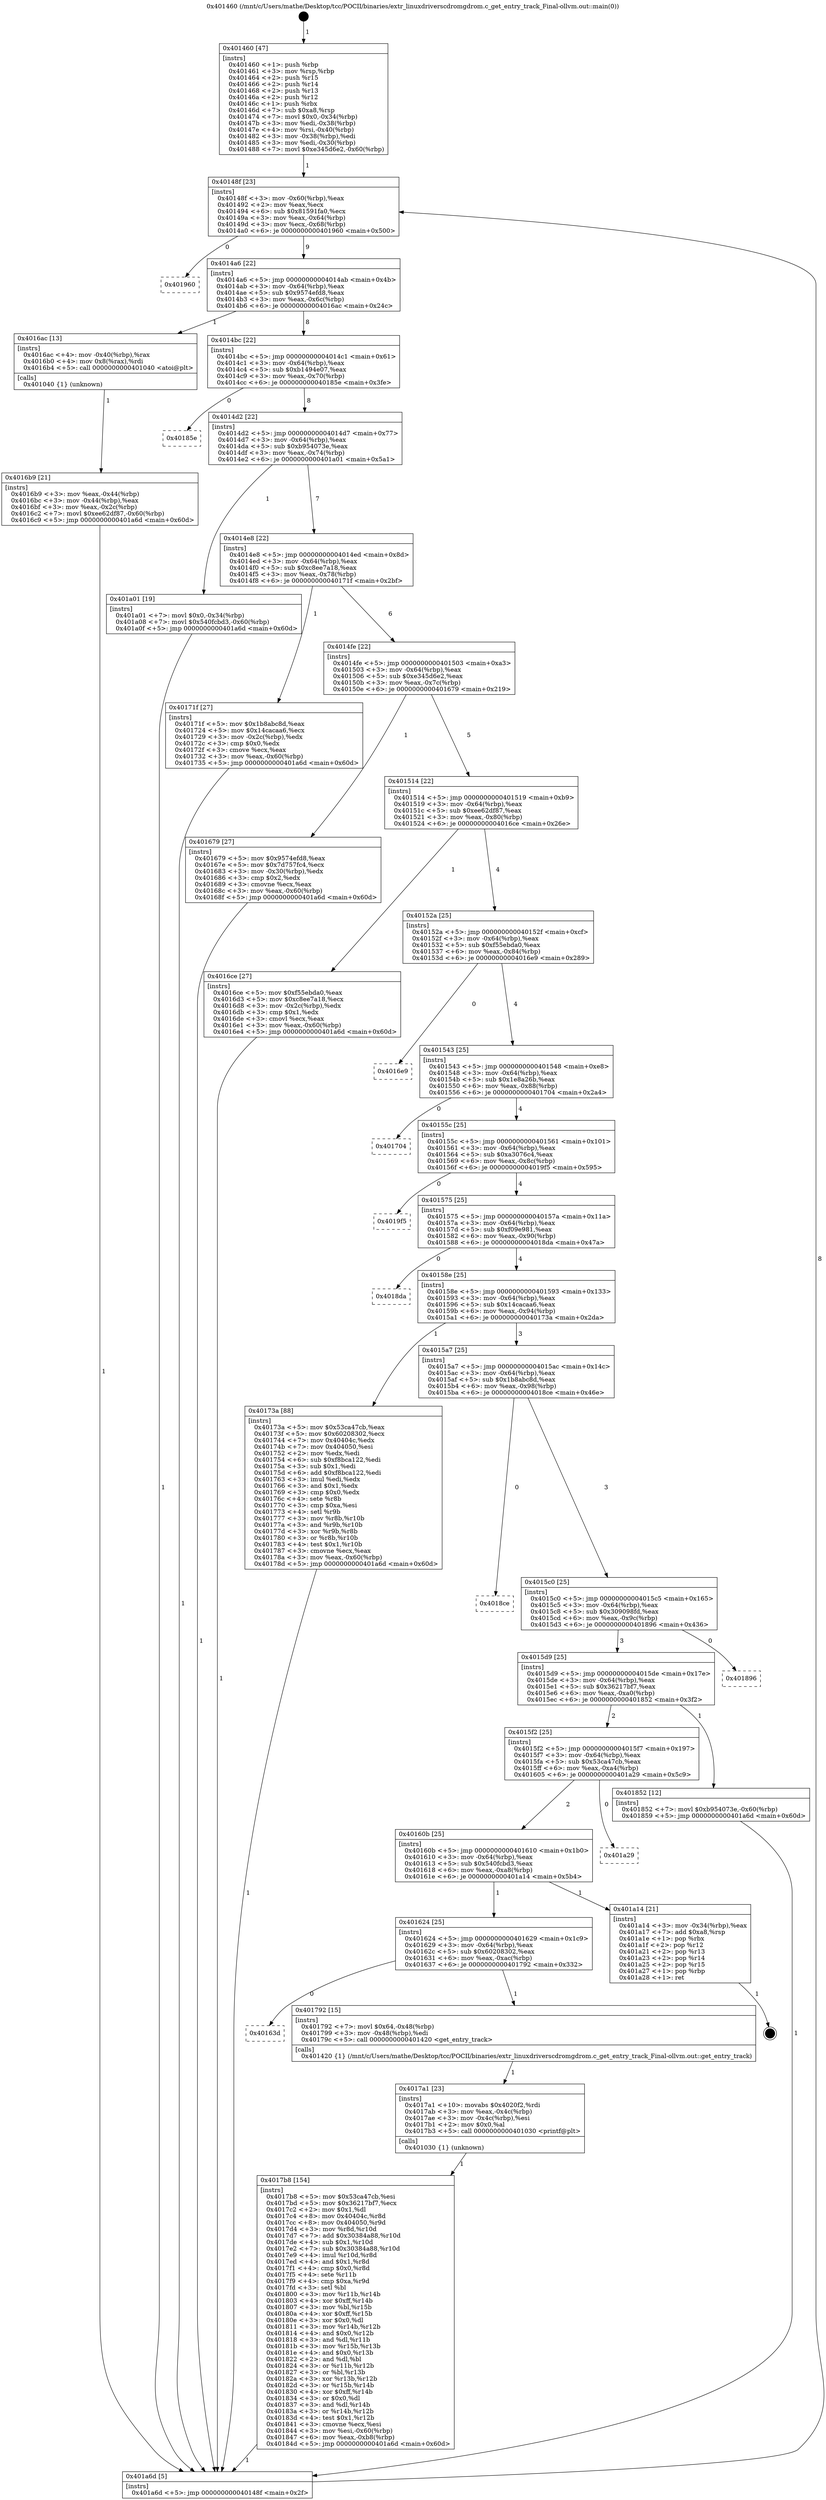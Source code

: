 digraph "0x401460" {
  label = "0x401460 (/mnt/c/Users/mathe/Desktop/tcc/POCII/binaries/extr_linuxdriverscdromgdrom.c_get_entry_track_Final-ollvm.out::main(0))"
  labelloc = "t"
  node[shape=record]

  Entry [label="",width=0.3,height=0.3,shape=circle,fillcolor=black,style=filled]
  "0x40148f" [label="{
     0x40148f [23]\l
     | [instrs]\l
     &nbsp;&nbsp;0x40148f \<+3\>: mov -0x60(%rbp),%eax\l
     &nbsp;&nbsp;0x401492 \<+2\>: mov %eax,%ecx\l
     &nbsp;&nbsp;0x401494 \<+6\>: sub $0x81591fa0,%ecx\l
     &nbsp;&nbsp;0x40149a \<+3\>: mov %eax,-0x64(%rbp)\l
     &nbsp;&nbsp;0x40149d \<+3\>: mov %ecx,-0x68(%rbp)\l
     &nbsp;&nbsp;0x4014a0 \<+6\>: je 0000000000401960 \<main+0x500\>\l
  }"]
  "0x401960" [label="{
     0x401960\l
  }", style=dashed]
  "0x4014a6" [label="{
     0x4014a6 [22]\l
     | [instrs]\l
     &nbsp;&nbsp;0x4014a6 \<+5\>: jmp 00000000004014ab \<main+0x4b\>\l
     &nbsp;&nbsp;0x4014ab \<+3\>: mov -0x64(%rbp),%eax\l
     &nbsp;&nbsp;0x4014ae \<+5\>: sub $0x9574efd8,%eax\l
     &nbsp;&nbsp;0x4014b3 \<+3\>: mov %eax,-0x6c(%rbp)\l
     &nbsp;&nbsp;0x4014b6 \<+6\>: je 00000000004016ac \<main+0x24c\>\l
  }"]
  Exit [label="",width=0.3,height=0.3,shape=circle,fillcolor=black,style=filled,peripheries=2]
  "0x4016ac" [label="{
     0x4016ac [13]\l
     | [instrs]\l
     &nbsp;&nbsp;0x4016ac \<+4\>: mov -0x40(%rbp),%rax\l
     &nbsp;&nbsp;0x4016b0 \<+4\>: mov 0x8(%rax),%rdi\l
     &nbsp;&nbsp;0x4016b4 \<+5\>: call 0000000000401040 \<atoi@plt\>\l
     | [calls]\l
     &nbsp;&nbsp;0x401040 \{1\} (unknown)\l
  }"]
  "0x4014bc" [label="{
     0x4014bc [22]\l
     | [instrs]\l
     &nbsp;&nbsp;0x4014bc \<+5\>: jmp 00000000004014c1 \<main+0x61\>\l
     &nbsp;&nbsp;0x4014c1 \<+3\>: mov -0x64(%rbp),%eax\l
     &nbsp;&nbsp;0x4014c4 \<+5\>: sub $0xb1494e07,%eax\l
     &nbsp;&nbsp;0x4014c9 \<+3\>: mov %eax,-0x70(%rbp)\l
     &nbsp;&nbsp;0x4014cc \<+6\>: je 000000000040185e \<main+0x3fe\>\l
  }"]
  "0x4017b8" [label="{
     0x4017b8 [154]\l
     | [instrs]\l
     &nbsp;&nbsp;0x4017b8 \<+5\>: mov $0x53ca47cb,%esi\l
     &nbsp;&nbsp;0x4017bd \<+5\>: mov $0x36217bf7,%ecx\l
     &nbsp;&nbsp;0x4017c2 \<+2\>: mov $0x1,%dl\l
     &nbsp;&nbsp;0x4017c4 \<+8\>: mov 0x40404c,%r8d\l
     &nbsp;&nbsp;0x4017cc \<+8\>: mov 0x404050,%r9d\l
     &nbsp;&nbsp;0x4017d4 \<+3\>: mov %r8d,%r10d\l
     &nbsp;&nbsp;0x4017d7 \<+7\>: add $0x30384a88,%r10d\l
     &nbsp;&nbsp;0x4017de \<+4\>: sub $0x1,%r10d\l
     &nbsp;&nbsp;0x4017e2 \<+7\>: sub $0x30384a88,%r10d\l
     &nbsp;&nbsp;0x4017e9 \<+4\>: imul %r10d,%r8d\l
     &nbsp;&nbsp;0x4017ed \<+4\>: and $0x1,%r8d\l
     &nbsp;&nbsp;0x4017f1 \<+4\>: cmp $0x0,%r8d\l
     &nbsp;&nbsp;0x4017f5 \<+4\>: sete %r11b\l
     &nbsp;&nbsp;0x4017f9 \<+4\>: cmp $0xa,%r9d\l
     &nbsp;&nbsp;0x4017fd \<+3\>: setl %bl\l
     &nbsp;&nbsp;0x401800 \<+3\>: mov %r11b,%r14b\l
     &nbsp;&nbsp;0x401803 \<+4\>: xor $0xff,%r14b\l
     &nbsp;&nbsp;0x401807 \<+3\>: mov %bl,%r15b\l
     &nbsp;&nbsp;0x40180a \<+4\>: xor $0xff,%r15b\l
     &nbsp;&nbsp;0x40180e \<+3\>: xor $0x0,%dl\l
     &nbsp;&nbsp;0x401811 \<+3\>: mov %r14b,%r12b\l
     &nbsp;&nbsp;0x401814 \<+4\>: and $0x0,%r12b\l
     &nbsp;&nbsp;0x401818 \<+3\>: and %dl,%r11b\l
     &nbsp;&nbsp;0x40181b \<+3\>: mov %r15b,%r13b\l
     &nbsp;&nbsp;0x40181e \<+4\>: and $0x0,%r13b\l
     &nbsp;&nbsp;0x401822 \<+2\>: and %dl,%bl\l
     &nbsp;&nbsp;0x401824 \<+3\>: or %r11b,%r12b\l
     &nbsp;&nbsp;0x401827 \<+3\>: or %bl,%r13b\l
     &nbsp;&nbsp;0x40182a \<+3\>: xor %r13b,%r12b\l
     &nbsp;&nbsp;0x40182d \<+3\>: or %r15b,%r14b\l
     &nbsp;&nbsp;0x401830 \<+4\>: xor $0xff,%r14b\l
     &nbsp;&nbsp;0x401834 \<+3\>: or $0x0,%dl\l
     &nbsp;&nbsp;0x401837 \<+3\>: and %dl,%r14b\l
     &nbsp;&nbsp;0x40183a \<+3\>: or %r14b,%r12b\l
     &nbsp;&nbsp;0x40183d \<+4\>: test $0x1,%r12b\l
     &nbsp;&nbsp;0x401841 \<+3\>: cmovne %ecx,%esi\l
     &nbsp;&nbsp;0x401844 \<+3\>: mov %esi,-0x60(%rbp)\l
     &nbsp;&nbsp;0x401847 \<+6\>: mov %eax,-0xb8(%rbp)\l
     &nbsp;&nbsp;0x40184d \<+5\>: jmp 0000000000401a6d \<main+0x60d\>\l
  }"]
  "0x40185e" [label="{
     0x40185e\l
  }", style=dashed]
  "0x4014d2" [label="{
     0x4014d2 [22]\l
     | [instrs]\l
     &nbsp;&nbsp;0x4014d2 \<+5\>: jmp 00000000004014d7 \<main+0x77\>\l
     &nbsp;&nbsp;0x4014d7 \<+3\>: mov -0x64(%rbp),%eax\l
     &nbsp;&nbsp;0x4014da \<+5\>: sub $0xb954073e,%eax\l
     &nbsp;&nbsp;0x4014df \<+3\>: mov %eax,-0x74(%rbp)\l
     &nbsp;&nbsp;0x4014e2 \<+6\>: je 0000000000401a01 \<main+0x5a1\>\l
  }"]
  "0x4017a1" [label="{
     0x4017a1 [23]\l
     | [instrs]\l
     &nbsp;&nbsp;0x4017a1 \<+10\>: movabs $0x4020f2,%rdi\l
     &nbsp;&nbsp;0x4017ab \<+3\>: mov %eax,-0x4c(%rbp)\l
     &nbsp;&nbsp;0x4017ae \<+3\>: mov -0x4c(%rbp),%esi\l
     &nbsp;&nbsp;0x4017b1 \<+2\>: mov $0x0,%al\l
     &nbsp;&nbsp;0x4017b3 \<+5\>: call 0000000000401030 \<printf@plt\>\l
     | [calls]\l
     &nbsp;&nbsp;0x401030 \{1\} (unknown)\l
  }"]
  "0x401a01" [label="{
     0x401a01 [19]\l
     | [instrs]\l
     &nbsp;&nbsp;0x401a01 \<+7\>: movl $0x0,-0x34(%rbp)\l
     &nbsp;&nbsp;0x401a08 \<+7\>: movl $0x540fcbd3,-0x60(%rbp)\l
     &nbsp;&nbsp;0x401a0f \<+5\>: jmp 0000000000401a6d \<main+0x60d\>\l
  }"]
  "0x4014e8" [label="{
     0x4014e8 [22]\l
     | [instrs]\l
     &nbsp;&nbsp;0x4014e8 \<+5\>: jmp 00000000004014ed \<main+0x8d\>\l
     &nbsp;&nbsp;0x4014ed \<+3\>: mov -0x64(%rbp),%eax\l
     &nbsp;&nbsp;0x4014f0 \<+5\>: sub $0xc8ee7a18,%eax\l
     &nbsp;&nbsp;0x4014f5 \<+3\>: mov %eax,-0x78(%rbp)\l
     &nbsp;&nbsp;0x4014f8 \<+6\>: je 000000000040171f \<main+0x2bf\>\l
  }"]
  "0x40163d" [label="{
     0x40163d\l
  }", style=dashed]
  "0x40171f" [label="{
     0x40171f [27]\l
     | [instrs]\l
     &nbsp;&nbsp;0x40171f \<+5\>: mov $0x1b8abc8d,%eax\l
     &nbsp;&nbsp;0x401724 \<+5\>: mov $0x14cacaa6,%ecx\l
     &nbsp;&nbsp;0x401729 \<+3\>: mov -0x2c(%rbp),%edx\l
     &nbsp;&nbsp;0x40172c \<+3\>: cmp $0x0,%edx\l
     &nbsp;&nbsp;0x40172f \<+3\>: cmove %ecx,%eax\l
     &nbsp;&nbsp;0x401732 \<+3\>: mov %eax,-0x60(%rbp)\l
     &nbsp;&nbsp;0x401735 \<+5\>: jmp 0000000000401a6d \<main+0x60d\>\l
  }"]
  "0x4014fe" [label="{
     0x4014fe [22]\l
     | [instrs]\l
     &nbsp;&nbsp;0x4014fe \<+5\>: jmp 0000000000401503 \<main+0xa3\>\l
     &nbsp;&nbsp;0x401503 \<+3\>: mov -0x64(%rbp),%eax\l
     &nbsp;&nbsp;0x401506 \<+5\>: sub $0xe345d6e2,%eax\l
     &nbsp;&nbsp;0x40150b \<+3\>: mov %eax,-0x7c(%rbp)\l
     &nbsp;&nbsp;0x40150e \<+6\>: je 0000000000401679 \<main+0x219\>\l
  }"]
  "0x401792" [label="{
     0x401792 [15]\l
     | [instrs]\l
     &nbsp;&nbsp;0x401792 \<+7\>: movl $0x64,-0x48(%rbp)\l
     &nbsp;&nbsp;0x401799 \<+3\>: mov -0x48(%rbp),%edi\l
     &nbsp;&nbsp;0x40179c \<+5\>: call 0000000000401420 \<get_entry_track\>\l
     | [calls]\l
     &nbsp;&nbsp;0x401420 \{1\} (/mnt/c/Users/mathe/Desktop/tcc/POCII/binaries/extr_linuxdriverscdromgdrom.c_get_entry_track_Final-ollvm.out::get_entry_track)\l
  }"]
  "0x401679" [label="{
     0x401679 [27]\l
     | [instrs]\l
     &nbsp;&nbsp;0x401679 \<+5\>: mov $0x9574efd8,%eax\l
     &nbsp;&nbsp;0x40167e \<+5\>: mov $0x7d757fc4,%ecx\l
     &nbsp;&nbsp;0x401683 \<+3\>: mov -0x30(%rbp),%edx\l
     &nbsp;&nbsp;0x401686 \<+3\>: cmp $0x2,%edx\l
     &nbsp;&nbsp;0x401689 \<+3\>: cmovne %ecx,%eax\l
     &nbsp;&nbsp;0x40168c \<+3\>: mov %eax,-0x60(%rbp)\l
     &nbsp;&nbsp;0x40168f \<+5\>: jmp 0000000000401a6d \<main+0x60d\>\l
  }"]
  "0x401514" [label="{
     0x401514 [22]\l
     | [instrs]\l
     &nbsp;&nbsp;0x401514 \<+5\>: jmp 0000000000401519 \<main+0xb9\>\l
     &nbsp;&nbsp;0x401519 \<+3\>: mov -0x64(%rbp),%eax\l
     &nbsp;&nbsp;0x40151c \<+5\>: sub $0xee62df87,%eax\l
     &nbsp;&nbsp;0x401521 \<+3\>: mov %eax,-0x80(%rbp)\l
     &nbsp;&nbsp;0x401524 \<+6\>: je 00000000004016ce \<main+0x26e\>\l
  }"]
  "0x401a6d" [label="{
     0x401a6d [5]\l
     | [instrs]\l
     &nbsp;&nbsp;0x401a6d \<+5\>: jmp 000000000040148f \<main+0x2f\>\l
  }"]
  "0x401460" [label="{
     0x401460 [47]\l
     | [instrs]\l
     &nbsp;&nbsp;0x401460 \<+1\>: push %rbp\l
     &nbsp;&nbsp;0x401461 \<+3\>: mov %rsp,%rbp\l
     &nbsp;&nbsp;0x401464 \<+2\>: push %r15\l
     &nbsp;&nbsp;0x401466 \<+2\>: push %r14\l
     &nbsp;&nbsp;0x401468 \<+2\>: push %r13\l
     &nbsp;&nbsp;0x40146a \<+2\>: push %r12\l
     &nbsp;&nbsp;0x40146c \<+1\>: push %rbx\l
     &nbsp;&nbsp;0x40146d \<+7\>: sub $0xa8,%rsp\l
     &nbsp;&nbsp;0x401474 \<+7\>: movl $0x0,-0x34(%rbp)\l
     &nbsp;&nbsp;0x40147b \<+3\>: mov %edi,-0x38(%rbp)\l
     &nbsp;&nbsp;0x40147e \<+4\>: mov %rsi,-0x40(%rbp)\l
     &nbsp;&nbsp;0x401482 \<+3\>: mov -0x38(%rbp),%edi\l
     &nbsp;&nbsp;0x401485 \<+3\>: mov %edi,-0x30(%rbp)\l
     &nbsp;&nbsp;0x401488 \<+7\>: movl $0xe345d6e2,-0x60(%rbp)\l
  }"]
  "0x4016b9" [label="{
     0x4016b9 [21]\l
     | [instrs]\l
     &nbsp;&nbsp;0x4016b9 \<+3\>: mov %eax,-0x44(%rbp)\l
     &nbsp;&nbsp;0x4016bc \<+3\>: mov -0x44(%rbp),%eax\l
     &nbsp;&nbsp;0x4016bf \<+3\>: mov %eax,-0x2c(%rbp)\l
     &nbsp;&nbsp;0x4016c2 \<+7\>: movl $0xee62df87,-0x60(%rbp)\l
     &nbsp;&nbsp;0x4016c9 \<+5\>: jmp 0000000000401a6d \<main+0x60d\>\l
  }"]
  "0x401624" [label="{
     0x401624 [25]\l
     | [instrs]\l
     &nbsp;&nbsp;0x401624 \<+5\>: jmp 0000000000401629 \<main+0x1c9\>\l
     &nbsp;&nbsp;0x401629 \<+3\>: mov -0x64(%rbp),%eax\l
     &nbsp;&nbsp;0x40162c \<+5\>: sub $0x60208302,%eax\l
     &nbsp;&nbsp;0x401631 \<+6\>: mov %eax,-0xac(%rbp)\l
     &nbsp;&nbsp;0x401637 \<+6\>: je 0000000000401792 \<main+0x332\>\l
  }"]
  "0x4016ce" [label="{
     0x4016ce [27]\l
     | [instrs]\l
     &nbsp;&nbsp;0x4016ce \<+5\>: mov $0xf55ebda0,%eax\l
     &nbsp;&nbsp;0x4016d3 \<+5\>: mov $0xc8ee7a18,%ecx\l
     &nbsp;&nbsp;0x4016d8 \<+3\>: mov -0x2c(%rbp),%edx\l
     &nbsp;&nbsp;0x4016db \<+3\>: cmp $0x1,%edx\l
     &nbsp;&nbsp;0x4016de \<+3\>: cmovl %ecx,%eax\l
     &nbsp;&nbsp;0x4016e1 \<+3\>: mov %eax,-0x60(%rbp)\l
     &nbsp;&nbsp;0x4016e4 \<+5\>: jmp 0000000000401a6d \<main+0x60d\>\l
  }"]
  "0x40152a" [label="{
     0x40152a [25]\l
     | [instrs]\l
     &nbsp;&nbsp;0x40152a \<+5\>: jmp 000000000040152f \<main+0xcf\>\l
     &nbsp;&nbsp;0x40152f \<+3\>: mov -0x64(%rbp),%eax\l
     &nbsp;&nbsp;0x401532 \<+5\>: sub $0xf55ebda0,%eax\l
     &nbsp;&nbsp;0x401537 \<+6\>: mov %eax,-0x84(%rbp)\l
     &nbsp;&nbsp;0x40153d \<+6\>: je 00000000004016e9 \<main+0x289\>\l
  }"]
  "0x401a14" [label="{
     0x401a14 [21]\l
     | [instrs]\l
     &nbsp;&nbsp;0x401a14 \<+3\>: mov -0x34(%rbp),%eax\l
     &nbsp;&nbsp;0x401a17 \<+7\>: add $0xa8,%rsp\l
     &nbsp;&nbsp;0x401a1e \<+1\>: pop %rbx\l
     &nbsp;&nbsp;0x401a1f \<+2\>: pop %r12\l
     &nbsp;&nbsp;0x401a21 \<+2\>: pop %r13\l
     &nbsp;&nbsp;0x401a23 \<+2\>: pop %r14\l
     &nbsp;&nbsp;0x401a25 \<+2\>: pop %r15\l
     &nbsp;&nbsp;0x401a27 \<+1\>: pop %rbp\l
     &nbsp;&nbsp;0x401a28 \<+1\>: ret\l
  }"]
  "0x4016e9" [label="{
     0x4016e9\l
  }", style=dashed]
  "0x401543" [label="{
     0x401543 [25]\l
     | [instrs]\l
     &nbsp;&nbsp;0x401543 \<+5\>: jmp 0000000000401548 \<main+0xe8\>\l
     &nbsp;&nbsp;0x401548 \<+3\>: mov -0x64(%rbp),%eax\l
     &nbsp;&nbsp;0x40154b \<+5\>: sub $0x1e8a26b,%eax\l
     &nbsp;&nbsp;0x401550 \<+6\>: mov %eax,-0x88(%rbp)\l
     &nbsp;&nbsp;0x401556 \<+6\>: je 0000000000401704 \<main+0x2a4\>\l
  }"]
  "0x40160b" [label="{
     0x40160b [25]\l
     | [instrs]\l
     &nbsp;&nbsp;0x40160b \<+5\>: jmp 0000000000401610 \<main+0x1b0\>\l
     &nbsp;&nbsp;0x401610 \<+3\>: mov -0x64(%rbp),%eax\l
     &nbsp;&nbsp;0x401613 \<+5\>: sub $0x540fcbd3,%eax\l
     &nbsp;&nbsp;0x401618 \<+6\>: mov %eax,-0xa8(%rbp)\l
     &nbsp;&nbsp;0x40161e \<+6\>: je 0000000000401a14 \<main+0x5b4\>\l
  }"]
  "0x401704" [label="{
     0x401704\l
  }", style=dashed]
  "0x40155c" [label="{
     0x40155c [25]\l
     | [instrs]\l
     &nbsp;&nbsp;0x40155c \<+5\>: jmp 0000000000401561 \<main+0x101\>\l
     &nbsp;&nbsp;0x401561 \<+3\>: mov -0x64(%rbp),%eax\l
     &nbsp;&nbsp;0x401564 \<+5\>: sub $0xa3076c4,%eax\l
     &nbsp;&nbsp;0x401569 \<+6\>: mov %eax,-0x8c(%rbp)\l
     &nbsp;&nbsp;0x40156f \<+6\>: je 00000000004019f5 \<main+0x595\>\l
  }"]
  "0x401a29" [label="{
     0x401a29\l
  }", style=dashed]
  "0x4019f5" [label="{
     0x4019f5\l
  }", style=dashed]
  "0x401575" [label="{
     0x401575 [25]\l
     | [instrs]\l
     &nbsp;&nbsp;0x401575 \<+5\>: jmp 000000000040157a \<main+0x11a\>\l
     &nbsp;&nbsp;0x40157a \<+3\>: mov -0x64(%rbp),%eax\l
     &nbsp;&nbsp;0x40157d \<+5\>: sub $0xf09e981,%eax\l
     &nbsp;&nbsp;0x401582 \<+6\>: mov %eax,-0x90(%rbp)\l
     &nbsp;&nbsp;0x401588 \<+6\>: je 00000000004018da \<main+0x47a\>\l
  }"]
  "0x4015f2" [label="{
     0x4015f2 [25]\l
     | [instrs]\l
     &nbsp;&nbsp;0x4015f2 \<+5\>: jmp 00000000004015f7 \<main+0x197\>\l
     &nbsp;&nbsp;0x4015f7 \<+3\>: mov -0x64(%rbp),%eax\l
     &nbsp;&nbsp;0x4015fa \<+5\>: sub $0x53ca47cb,%eax\l
     &nbsp;&nbsp;0x4015ff \<+6\>: mov %eax,-0xa4(%rbp)\l
     &nbsp;&nbsp;0x401605 \<+6\>: je 0000000000401a29 \<main+0x5c9\>\l
  }"]
  "0x4018da" [label="{
     0x4018da\l
  }", style=dashed]
  "0x40158e" [label="{
     0x40158e [25]\l
     | [instrs]\l
     &nbsp;&nbsp;0x40158e \<+5\>: jmp 0000000000401593 \<main+0x133\>\l
     &nbsp;&nbsp;0x401593 \<+3\>: mov -0x64(%rbp),%eax\l
     &nbsp;&nbsp;0x401596 \<+5\>: sub $0x14cacaa6,%eax\l
     &nbsp;&nbsp;0x40159b \<+6\>: mov %eax,-0x94(%rbp)\l
     &nbsp;&nbsp;0x4015a1 \<+6\>: je 000000000040173a \<main+0x2da\>\l
  }"]
  "0x401852" [label="{
     0x401852 [12]\l
     | [instrs]\l
     &nbsp;&nbsp;0x401852 \<+7\>: movl $0xb954073e,-0x60(%rbp)\l
     &nbsp;&nbsp;0x401859 \<+5\>: jmp 0000000000401a6d \<main+0x60d\>\l
  }"]
  "0x40173a" [label="{
     0x40173a [88]\l
     | [instrs]\l
     &nbsp;&nbsp;0x40173a \<+5\>: mov $0x53ca47cb,%eax\l
     &nbsp;&nbsp;0x40173f \<+5\>: mov $0x60208302,%ecx\l
     &nbsp;&nbsp;0x401744 \<+7\>: mov 0x40404c,%edx\l
     &nbsp;&nbsp;0x40174b \<+7\>: mov 0x404050,%esi\l
     &nbsp;&nbsp;0x401752 \<+2\>: mov %edx,%edi\l
     &nbsp;&nbsp;0x401754 \<+6\>: sub $0xf8bca122,%edi\l
     &nbsp;&nbsp;0x40175a \<+3\>: sub $0x1,%edi\l
     &nbsp;&nbsp;0x40175d \<+6\>: add $0xf8bca122,%edi\l
     &nbsp;&nbsp;0x401763 \<+3\>: imul %edi,%edx\l
     &nbsp;&nbsp;0x401766 \<+3\>: and $0x1,%edx\l
     &nbsp;&nbsp;0x401769 \<+3\>: cmp $0x0,%edx\l
     &nbsp;&nbsp;0x40176c \<+4\>: sete %r8b\l
     &nbsp;&nbsp;0x401770 \<+3\>: cmp $0xa,%esi\l
     &nbsp;&nbsp;0x401773 \<+4\>: setl %r9b\l
     &nbsp;&nbsp;0x401777 \<+3\>: mov %r8b,%r10b\l
     &nbsp;&nbsp;0x40177a \<+3\>: and %r9b,%r10b\l
     &nbsp;&nbsp;0x40177d \<+3\>: xor %r9b,%r8b\l
     &nbsp;&nbsp;0x401780 \<+3\>: or %r8b,%r10b\l
     &nbsp;&nbsp;0x401783 \<+4\>: test $0x1,%r10b\l
     &nbsp;&nbsp;0x401787 \<+3\>: cmovne %ecx,%eax\l
     &nbsp;&nbsp;0x40178a \<+3\>: mov %eax,-0x60(%rbp)\l
     &nbsp;&nbsp;0x40178d \<+5\>: jmp 0000000000401a6d \<main+0x60d\>\l
  }"]
  "0x4015a7" [label="{
     0x4015a7 [25]\l
     | [instrs]\l
     &nbsp;&nbsp;0x4015a7 \<+5\>: jmp 00000000004015ac \<main+0x14c\>\l
     &nbsp;&nbsp;0x4015ac \<+3\>: mov -0x64(%rbp),%eax\l
     &nbsp;&nbsp;0x4015af \<+5\>: sub $0x1b8abc8d,%eax\l
     &nbsp;&nbsp;0x4015b4 \<+6\>: mov %eax,-0x98(%rbp)\l
     &nbsp;&nbsp;0x4015ba \<+6\>: je 00000000004018ce \<main+0x46e\>\l
  }"]
  "0x4015d9" [label="{
     0x4015d9 [25]\l
     | [instrs]\l
     &nbsp;&nbsp;0x4015d9 \<+5\>: jmp 00000000004015de \<main+0x17e\>\l
     &nbsp;&nbsp;0x4015de \<+3\>: mov -0x64(%rbp),%eax\l
     &nbsp;&nbsp;0x4015e1 \<+5\>: sub $0x36217bf7,%eax\l
     &nbsp;&nbsp;0x4015e6 \<+6\>: mov %eax,-0xa0(%rbp)\l
     &nbsp;&nbsp;0x4015ec \<+6\>: je 0000000000401852 \<main+0x3f2\>\l
  }"]
  "0x4018ce" [label="{
     0x4018ce\l
  }", style=dashed]
  "0x4015c0" [label="{
     0x4015c0 [25]\l
     | [instrs]\l
     &nbsp;&nbsp;0x4015c0 \<+5\>: jmp 00000000004015c5 \<main+0x165\>\l
     &nbsp;&nbsp;0x4015c5 \<+3\>: mov -0x64(%rbp),%eax\l
     &nbsp;&nbsp;0x4015c8 \<+5\>: sub $0x309098fd,%eax\l
     &nbsp;&nbsp;0x4015cd \<+6\>: mov %eax,-0x9c(%rbp)\l
     &nbsp;&nbsp;0x4015d3 \<+6\>: je 0000000000401896 \<main+0x436\>\l
  }"]
  "0x401896" [label="{
     0x401896\l
  }", style=dashed]
  Entry -> "0x401460" [label=" 1"]
  "0x40148f" -> "0x401960" [label=" 0"]
  "0x40148f" -> "0x4014a6" [label=" 9"]
  "0x401a14" -> Exit [label=" 1"]
  "0x4014a6" -> "0x4016ac" [label=" 1"]
  "0x4014a6" -> "0x4014bc" [label=" 8"]
  "0x401a01" -> "0x401a6d" [label=" 1"]
  "0x4014bc" -> "0x40185e" [label=" 0"]
  "0x4014bc" -> "0x4014d2" [label=" 8"]
  "0x401852" -> "0x401a6d" [label=" 1"]
  "0x4014d2" -> "0x401a01" [label=" 1"]
  "0x4014d2" -> "0x4014e8" [label=" 7"]
  "0x4017b8" -> "0x401a6d" [label=" 1"]
  "0x4014e8" -> "0x40171f" [label=" 1"]
  "0x4014e8" -> "0x4014fe" [label=" 6"]
  "0x4017a1" -> "0x4017b8" [label=" 1"]
  "0x4014fe" -> "0x401679" [label=" 1"]
  "0x4014fe" -> "0x401514" [label=" 5"]
  "0x401679" -> "0x401a6d" [label=" 1"]
  "0x401460" -> "0x40148f" [label=" 1"]
  "0x401a6d" -> "0x40148f" [label=" 8"]
  "0x4016ac" -> "0x4016b9" [label=" 1"]
  "0x4016b9" -> "0x401a6d" [label=" 1"]
  "0x401792" -> "0x4017a1" [label=" 1"]
  "0x401514" -> "0x4016ce" [label=" 1"]
  "0x401514" -> "0x40152a" [label=" 4"]
  "0x4016ce" -> "0x401a6d" [label=" 1"]
  "0x40171f" -> "0x401a6d" [label=" 1"]
  "0x401624" -> "0x401792" [label=" 1"]
  "0x40152a" -> "0x4016e9" [label=" 0"]
  "0x40152a" -> "0x401543" [label=" 4"]
  "0x401624" -> "0x40163d" [label=" 0"]
  "0x401543" -> "0x401704" [label=" 0"]
  "0x401543" -> "0x40155c" [label=" 4"]
  "0x40160b" -> "0x401a14" [label=" 1"]
  "0x40155c" -> "0x4019f5" [label=" 0"]
  "0x40155c" -> "0x401575" [label=" 4"]
  "0x40160b" -> "0x401624" [label=" 1"]
  "0x401575" -> "0x4018da" [label=" 0"]
  "0x401575" -> "0x40158e" [label=" 4"]
  "0x4015f2" -> "0x401a29" [label=" 0"]
  "0x40158e" -> "0x40173a" [label=" 1"]
  "0x40158e" -> "0x4015a7" [label=" 3"]
  "0x40173a" -> "0x401a6d" [label=" 1"]
  "0x4015f2" -> "0x40160b" [label=" 2"]
  "0x4015a7" -> "0x4018ce" [label=" 0"]
  "0x4015a7" -> "0x4015c0" [label=" 3"]
  "0x4015d9" -> "0x401852" [label=" 1"]
  "0x4015c0" -> "0x401896" [label=" 0"]
  "0x4015c0" -> "0x4015d9" [label=" 3"]
  "0x4015d9" -> "0x4015f2" [label=" 2"]
}
